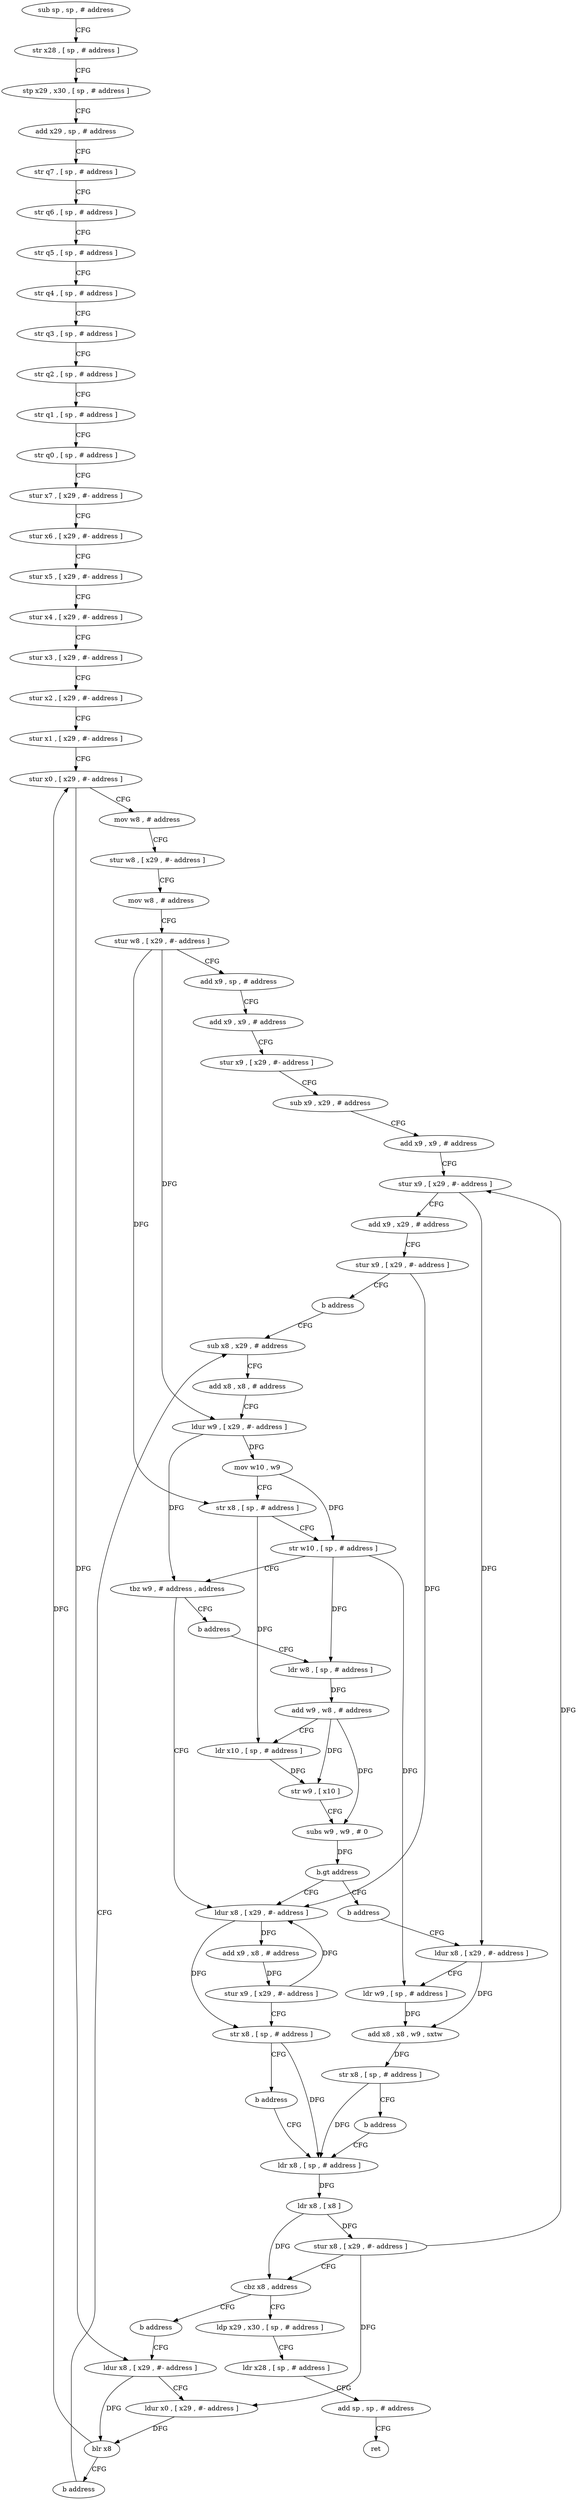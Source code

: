 digraph "func" {
"4225996" [label = "sub sp , sp , # address" ]
"4226000" [label = "str x28 , [ sp , # address ]" ]
"4226004" [label = "stp x29 , x30 , [ sp , # address ]" ]
"4226008" [label = "add x29 , sp , # address" ]
"4226012" [label = "str q7 , [ sp , # address ]" ]
"4226016" [label = "str q6 , [ sp , # address ]" ]
"4226020" [label = "str q5 , [ sp , # address ]" ]
"4226024" [label = "str q4 , [ sp , # address ]" ]
"4226028" [label = "str q3 , [ sp , # address ]" ]
"4226032" [label = "str q2 , [ sp , # address ]" ]
"4226036" [label = "str q1 , [ sp , # address ]" ]
"4226040" [label = "str q0 , [ sp , # address ]" ]
"4226044" [label = "stur x7 , [ x29 , #- address ]" ]
"4226048" [label = "stur x6 , [ x29 , #- address ]" ]
"4226052" [label = "stur x5 , [ x29 , #- address ]" ]
"4226056" [label = "stur x4 , [ x29 , #- address ]" ]
"4226060" [label = "stur x3 , [ x29 , #- address ]" ]
"4226064" [label = "stur x2 , [ x29 , #- address ]" ]
"4226068" [label = "stur x1 , [ x29 , #- address ]" ]
"4226072" [label = "stur x0 , [ x29 , #- address ]" ]
"4226076" [label = "mov w8 , # address" ]
"4226080" [label = "stur w8 , [ x29 , #- address ]" ]
"4226084" [label = "mov w8 , # address" ]
"4226088" [label = "stur w8 , [ x29 , #- address ]" ]
"4226092" [label = "add x9 , sp , # address" ]
"4226096" [label = "add x9 , x9 , # address" ]
"4226100" [label = "stur x9 , [ x29 , #- address ]" ]
"4226104" [label = "sub x9 , x29 , # address" ]
"4226108" [label = "add x9 , x9 , # address" ]
"4226112" [label = "stur x9 , [ x29 , #- address ]" ]
"4226116" [label = "add x9 , x29 , # address" ]
"4226120" [label = "stur x9 , [ x29 , #- address ]" ]
"4226124" [label = "b address" ]
"4226128" [label = "sub x8 , x29 , # address" ]
"4226132" [label = "add x8 , x8 , # address" ]
"4226136" [label = "ldur w9 , [ x29 , #- address ]" ]
"4226140" [label = "mov w10 , w9" ]
"4226144" [label = "str x8 , [ sp , # address ]" ]
"4226148" [label = "str w10 , [ sp , # address ]" ]
"4226152" [label = "tbz w9 , # address , address" ]
"4226208" [label = "ldur x8 , [ x29 , #- address ]" ]
"4226156" [label = "b address" ]
"4226212" [label = "add x9 , x8 , # address" ]
"4226216" [label = "stur x9 , [ x29 , #- address ]" ]
"4226220" [label = "str x8 , [ sp , # address ]" ]
"4226224" [label = "b address" ]
"4226228" [label = "ldr x8 , [ sp , # address ]" ]
"4226160" [label = "ldr w8 , [ sp , # address ]" ]
"4226232" [label = "ldr x8 , [ x8 ]" ]
"4226236" [label = "stur x8 , [ x29 , #- address ]" ]
"4226240" [label = "cbz x8 , address" ]
"4226264" [label = "ldp x29 , x30 , [ sp , # address ]" ]
"4226244" [label = "b address" ]
"4226164" [label = "add w9 , w8 , # address" ]
"4226168" [label = "ldr x10 , [ sp , # address ]" ]
"4226172" [label = "str w9 , [ x10 ]" ]
"4226176" [label = "subs w9 , w9 , # 0" ]
"4226180" [label = "b.gt address" ]
"4226184" [label = "b address" ]
"4226268" [label = "ldr x28 , [ sp , # address ]" ]
"4226272" [label = "add sp , sp , # address" ]
"4226276" [label = "ret" ]
"4226248" [label = "ldur x8 , [ x29 , #- address ]" ]
"4226188" [label = "ldur x8 , [ x29 , #- address ]" ]
"4226252" [label = "ldur x0 , [ x29 , #- address ]" ]
"4226256" [label = "blr x8" ]
"4226260" [label = "b address" ]
"4226192" [label = "ldr w9 , [ sp , # address ]" ]
"4226196" [label = "add x8 , x8 , w9 , sxtw" ]
"4226200" [label = "str x8 , [ sp , # address ]" ]
"4226204" [label = "b address" ]
"4225996" -> "4226000" [ label = "CFG" ]
"4226000" -> "4226004" [ label = "CFG" ]
"4226004" -> "4226008" [ label = "CFG" ]
"4226008" -> "4226012" [ label = "CFG" ]
"4226012" -> "4226016" [ label = "CFG" ]
"4226016" -> "4226020" [ label = "CFG" ]
"4226020" -> "4226024" [ label = "CFG" ]
"4226024" -> "4226028" [ label = "CFG" ]
"4226028" -> "4226032" [ label = "CFG" ]
"4226032" -> "4226036" [ label = "CFG" ]
"4226036" -> "4226040" [ label = "CFG" ]
"4226040" -> "4226044" [ label = "CFG" ]
"4226044" -> "4226048" [ label = "CFG" ]
"4226048" -> "4226052" [ label = "CFG" ]
"4226052" -> "4226056" [ label = "CFG" ]
"4226056" -> "4226060" [ label = "CFG" ]
"4226060" -> "4226064" [ label = "CFG" ]
"4226064" -> "4226068" [ label = "CFG" ]
"4226068" -> "4226072" [ label = "CFG" ]
"4226072" -> "4226076" [ label = "CFG" ]
"4226072" -> "4226248" [ label = "DFG" ]
"4226076" -> "4226080" [ label = "CFG" ]
"4226080" -> "4226084" [ label = "CFG" ]
"4226084" -> "4226088" [ label = "CFG" ]
"4226088" -> "4226092" [ label = "CFG" ]
"4226088" -> "4226136" [ label = "DFG" ]
"4226088" -> "4226144" [ label = "DFG" ]
"4226092" -> "4226096" [ label = "CFG" ]
"4226096" -> "4226100" [ label = "CFG" ]
"4226100" -> "4226104" [ label = "CFG" ]
"4226104" -> "4226108" [ label = "CFG" ]
"4226108" -> "4226112" [ label = "CFG" ]
"4226112" -> "4226116" [ label = "CFG" ]
"4226112" -> "4226188" [ label = "DFG" ]
"4226116" -> "4226120" [ label = "CFG" ]
"4226120" -> "4226124" [ label = "CFG" ]
"4226120" -> "4226208" [ label = "DFG" ]
"4226124" -> "4226128" [ label = "CFG" ]
"4226128" -> "4226132" [ label = "CFG" ]
"4226132" -> "4226136" [ label = "CFG" ]
"4226136" -> "4226140" [ label = "DFG" ]
"4226136" -> "4226152" [ label = "DFG" ]
"4226140" -> "4226144" [ label = "CFG" ]
"4226140" -> "4226148" [ label = "DFG" ]
"4226144" -> "4226148" [ label = "CFG" ]
"4226144" -> "4226168" [ label = "DFG" ]
"4226148" -> "4226152" [ label = "CFG" ]
"4226148" -> "4226160" [ label = "DFG" ]
"4226148" -> "4226192" [ label = "DFG" ]
"4226152" -> "4226208" [ label = "CFG" ]
"4226152" -> "4226156" [ label = "CFG" ]
"4226208" -> "4226212" [ label = "DFG" ]
"4226208" -> "4226220" [ label = "DFG" ]
"4226156" -> "4226160" [ label = "CFG" ]
"4226212" -> "4226216" [ label = "DFG" ]
"4226216" -> "4226220" [ label = "CFG" ]
"4226216" -> "4226208" [ label = "DFG" ]
"4226220" -> "4226224" [ label = "CFG" ]
"4226220" -> "4226228" [ label = "DFG" ]
"4226224" -> "4226228" [ label = "CFG" ]
"4226228" -> "4226232" [ label = "DFG" ]
"4226160" -> "4226164" [ label = "DFG" ]
"4226232" -> "4226236" [ label = "DFG" ]
"4226232" -> "4226240" [ label = "DFG" ]
"4226236" -> "4226240" [ label = "CFG" ]
"4226236" -> "4226112" [ label = "DFG" ]
"4226236" -> "4226252" [ label = "DFG" ]
"4226240" -> "4226264" [ label = "CFG" ]
"4226240" -> "4226244" [ label = "CFG" ]
"4226264" -> "4226268" [ label = "CFG" ]
"4226244" -> "4226248" [ label = "CFG" ]
"4226164" -> "4226168" [ label = "CFG" ]
"4226164" -> "4226172" [ label = "DFG" ]
"4226164" -> "4226176" [ label = "DFG" ]
"4226168" -> "4226172" [ label = "DFG" ]
"4226172" -> "4226176" [ label = "CFG" ]
"4226176" -> "4226180" [ label = "DFG" ]
"4226180" -> "4226208" [ label = "CFG" ]
"4226180" -> "4226184" [ label = "CFG" ]
"4226184" -> "4226188" [ label = "CFG" ]
"4226268" -> "4226272" [ label = "CFG" ]
"4226272" -> "4226276" [ label = "CFG" ]
"4226248" -> "4226252" [ label = "CFG" ]
"4226248" -> "4226256" [ label = "DFG" ]
"4226188" -> "4226192" [ label = "CFG" ]
"4226188" -> "4226196" [ label = "DFG" ]
"4226252" -> "4226256" [ label = "DFG" ]
"4226256" -> "4226260" [ label = "CFG" ]
"4226256" -> "4226072" [ label = "DFG" ]
"4226260" -> "4226128" [ label = "CFG" ]
"4226192" -> "4226196" [ label = "DFG" ]
"4226196" -> "4226200" [ label = "DFG" ]
"4226200" -> "4226204" [ label = "CFG" ]
"4226200" -> "4226228" [ label = "DFG" ]
"4226204" -> "4226228" [ label = "CFG" ]
}
